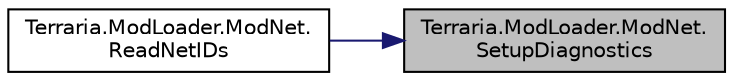 digraph "Terraria.ModLoader.ModNet.SetupDiagnostics"
{
 // LATEX_PDF_SIZE
  edge [fontname="Helvetica",fontsize="10",labelfontname="Helvetica",labelfontsize="10"];
  node [fontname="Helvetica",fontsize="10",shape=record];
  rankdir="RL";
  Node1 [label="Terraria.ModLoader.ModNet.\lSetupDiagnostics",height=0.2,width=0.4,color="black", fillcolor="grey75", style="filled", fontcolor="black",tooltip=" "];
  Node1 -> Node2 [dir="back",color="midnightblue",fontsize="10",style="solid",fontname="Helvetica"];
  Node2 [label="Terraria.ModLoader.ModNet.\lReadNetIDs",height=0.2,width=0.4,color="black", fillcolor="white", style="filled",URL="$class_terraria_1_1_mod_loader_1_1_mod_net.html#a7634a7cc6435ffb2f86239cd554a624c",tooltip=" "];
}
